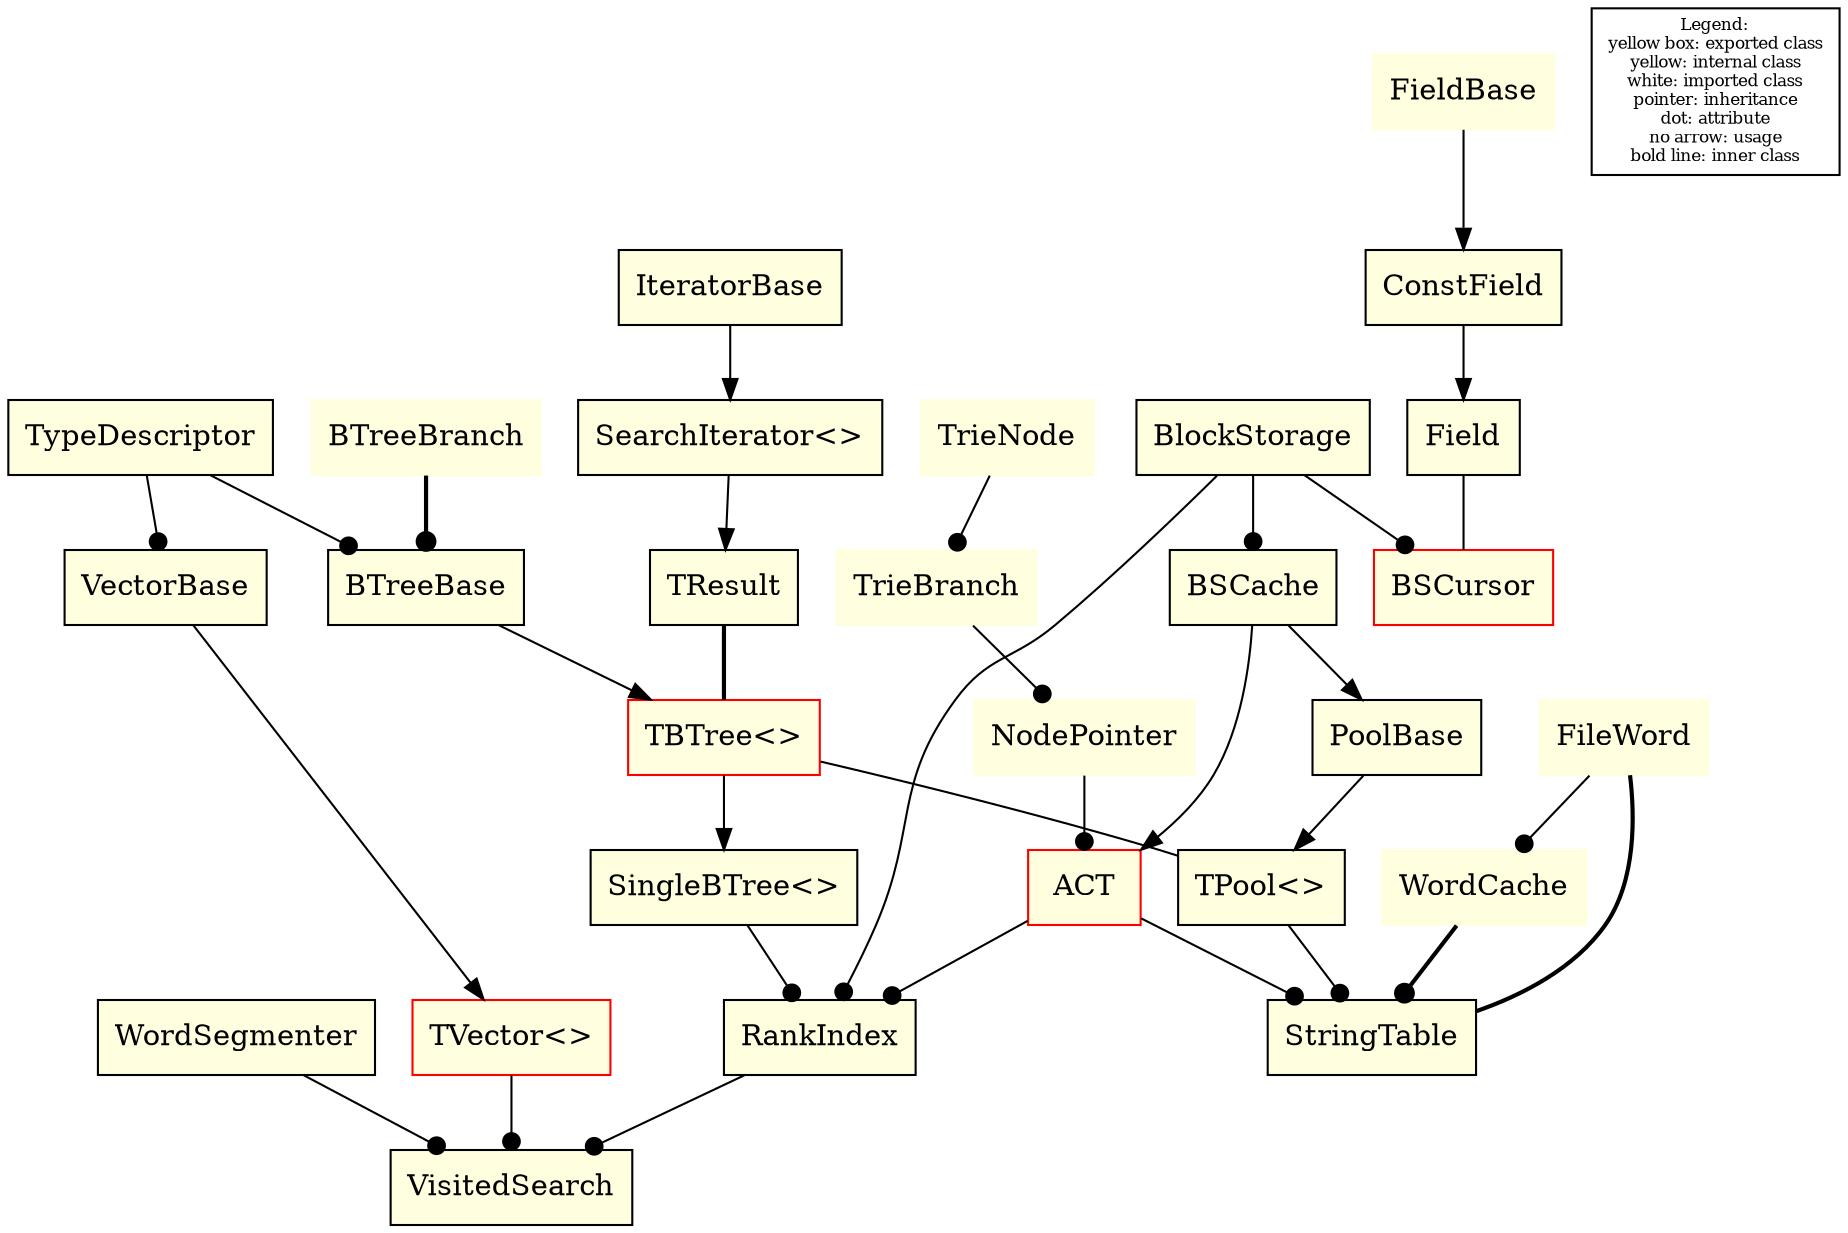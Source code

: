 /* this file is an input for Graphviz <http://www.graphviz.org/> */
digraph class_dependency {
	edge [arrowhead=dot];
	node [color=black, fillcolor=lightyellow, style=filled, shape=box];
	"ACT" -> "StringTable";
	"TPool<>" -> "StringTable";
	"BlockStorage" -> "BSCache";
	"BlockStorage" -> "BSCursor";
	"ConstField" -> "Field" [arrowhead=normal];
	"Field" -> "BSCursor" [arrowhead=none];
	"TypeDescriptor" -> "BTreeBase";
	"TypeDescriptor" -> "VectorBase";
	"BTreeBase" -> "TBTree<>" [arrowhead=normal];
	"VectorBase" -> "TVector<>" [arrowhead=normal];
	"PoolBase" -> "TPool<>" [arrowhead=normal];
	"IteratorBase" -> "SearchIterator<>" [arrowhead=normal];
	"SearchIterator<>" -> "TResult" [arrowhead=normal];
	"TResult" -> "TBTree<>" [arrowhead=none, style=bold];
	"TBTree<>" -> "TPool<>" [arrowhead=none];
/*	"SearchIterator<>" -> "OrIterator" [arrowhead=normal];
	"SearchIterator<>" -> "AndIterator" [arrowhead=normal];
	"SearchIterator<>" -> "AndNotIterator" [arrowhead=normal];*/
	
	"TBTree<>" -> "SingleBTree<>" [arrowhead=normal];
	"ACT" -> "RankIndex";
	"BlockStorage" -> "RankIndex";
	"SingleBTree<>" -> "RankIndex";
	"WordSegmenter" -> "VisitedSearch";
	"RankIndex" -> "VisitedSearch";
	"TVector<>" -> "VisitedSearch";
	
	"BSCursor" [color=red];
	"ACT" [color=red];
	"TBTree<>" [color=red];
	"TVector<>" [color=red];
	node [color=lightyellow];
	"BSCache" -> "ACT" [arrowhead=normal];
	"BSCache" -> "PoolBase" [arrowhead=normal];
	"FileWord" -> "StringTable" [arrowhead=none, style=bold];
	"WordCache" -> "StringTable" [style=bold];
	"FileWord" -> "WordCache";
	"TrieNode" -> "TrieBranch";
	"TrieBranch" -> "NodePointer";
	"NodePointer" -> "ACT";
/*	"Item" -> "BSCache" [style=bold];
	"Item" -> "BTreeBranch" [arrowhead=normal];
	"Item" -> "TrieBranch" [arrowhead=normal];*/
	"BTreeBranch" -> "BTreeBase" [style=bold];
	"FieldBase" -> "ConstField" [arrowhead=normal];
	node [fillcolor=white, shape=plaintext, color=black, shape=box, fontsize=8];
	"Legend:\nyellow box: exported class\nyellow: internal class\nwhite: imported class\npointer: inheritance\ndot: attribute\nno arrow: usage\nbold line: inner class";
}
